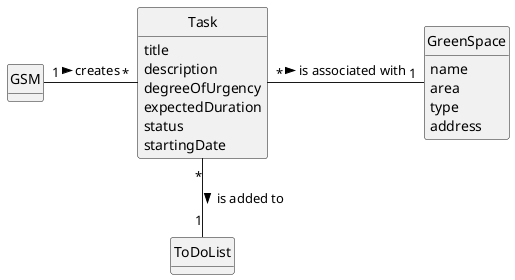 @startuml
skinparam monochrome true
skinparam packageStyle rectangle
skinparam shadowing false

'left to right direction

skinparam classAttributeIconSize 0

hide circle
hide methods

class GSM {
}

class Task {
    title
    description
    degreeOfUrgency
    expectedDuration
    status
    startingDate
}

class ToDoList {
}

class GreenSpace {
    name
    area
    type
    address
}

GSM "1" - "*" Task : creates >

Task "*" -- "1" ToDoList : is added to >

Task "*" - "1" GreenSpace : is associated with >

@enduml